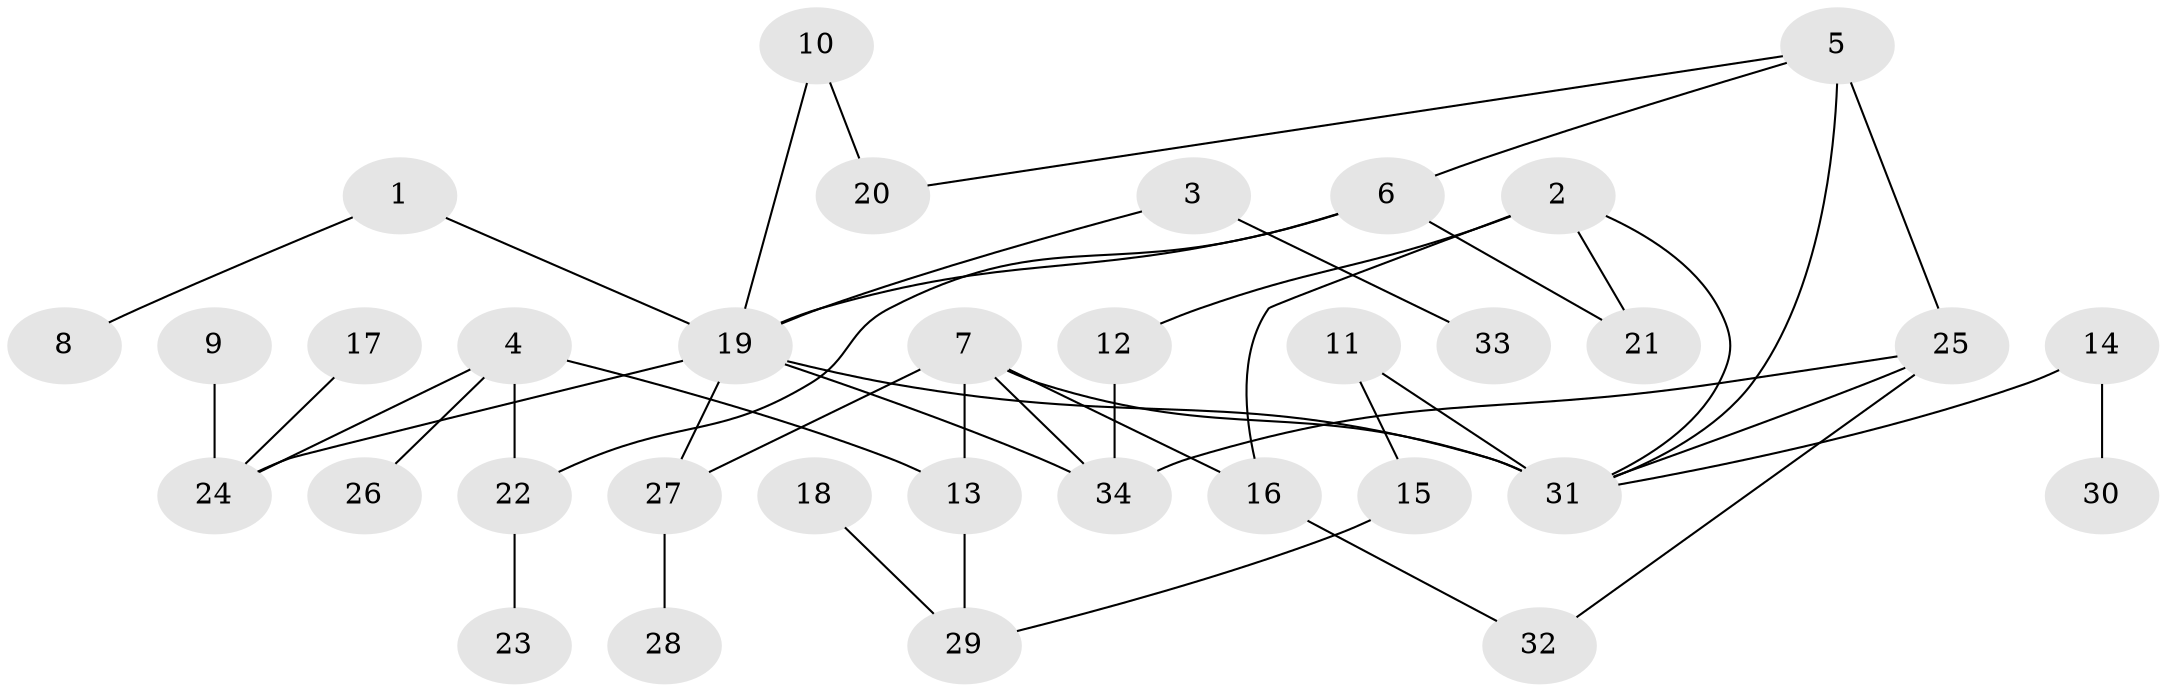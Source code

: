// original degree distribution, {9: 0.011764705882352941, 3: 0.2, 11: 0.011764705882352941, 2: 0.32941176470588235, 4: 0.07058823529411765, 5: 0.03529411764705882, 1: 0.32941176470588235, 6: 0.011764705882352941}
// Generated by graph-tools (version 1.1) at 2025/36/03/04/25 23:36:00]
// undirected, 34 vertices, 46 edges
graph export_dot {
  node [color=gray90,style=filled];
  1;
  2;
  3;
  4;
  5;
  6;
  7;
  8;
  9;
  10;
  11;
  12;
  13;
  14;
  15;
  16;
  17;
  18;
  19;
  20;
  21;
  22;
  23;
  24;
  25;
  26;
  27;
  28;
  29;
  30;
  31;
  32;
  33;
  34;
  1 -- 8 [weight=1.0];
  1 -- 19 [weight=1.0];
  2 -- 12 [weight=1.0];
  2 -- 16 [weight=1.0];
  2 -- 21 [weight=1.0];
  2 -- 31 [weight=1.0];
  3 -- 19 [weight=1.0];
  3 -- 33 [weight=1.0];
  4 -- 13 [weight=1.0];
  4 -- 22 [weight=1.0];
  4 -- 24 [weight=1.0];
  4 -- 26 [weight=1.0];
  5 -- 6 [weight=1.0];
  5 -- 20 [weight=1.0];
  5 -- 25 [weight=2.0];
  5 -- 31 [weight=1.0];
  6 -- 19 [weight=1.0];
  6 -- 21 [weight=1.0];
  6 -- 22 [weight=1.0];
  7 -- 13 [weight=1.0];
  7 -- 16 [weight=1.0];
  7 -- 27 [weight=1.0];
  7 -- 31 [weight=1.0];
  7 -- 34 [weight=1.0];
  9 -- 24 [weight=1.0];
  10 -- 19 [weight=1.0];
  10 -- 20 [weight=1.0];
  11 -- 15 [weight=1.0];
  11 -- 31 [weight=2.0];
  12 -- 34 [weight=1.0];
  13 -- 29 [weight=1.0];
  14 -- 30 [weight=1.0];
  14 -- 31 [weight=1.0];
  15 -- 29 [weight=1.0];
  16 -- 32 [weight=1.0];
  17 -- 24 [weight=1.0];
  18 -- 29 [weight=1.0];
  19 -- 24 [weight=1.0];
  19 -- 27 [weight=1.0];
  19 -- 31 [weight=2.0];
  19 -- 34 [weight=1.0];
  22 -- 23 [weight=1.0];
  25 -- 31 [weight=1.0];
  25 -- 32 [weight=1.0];
  25 -- 34 [weight=1.0];
  27 -- 28 [weight=1.0];
}
